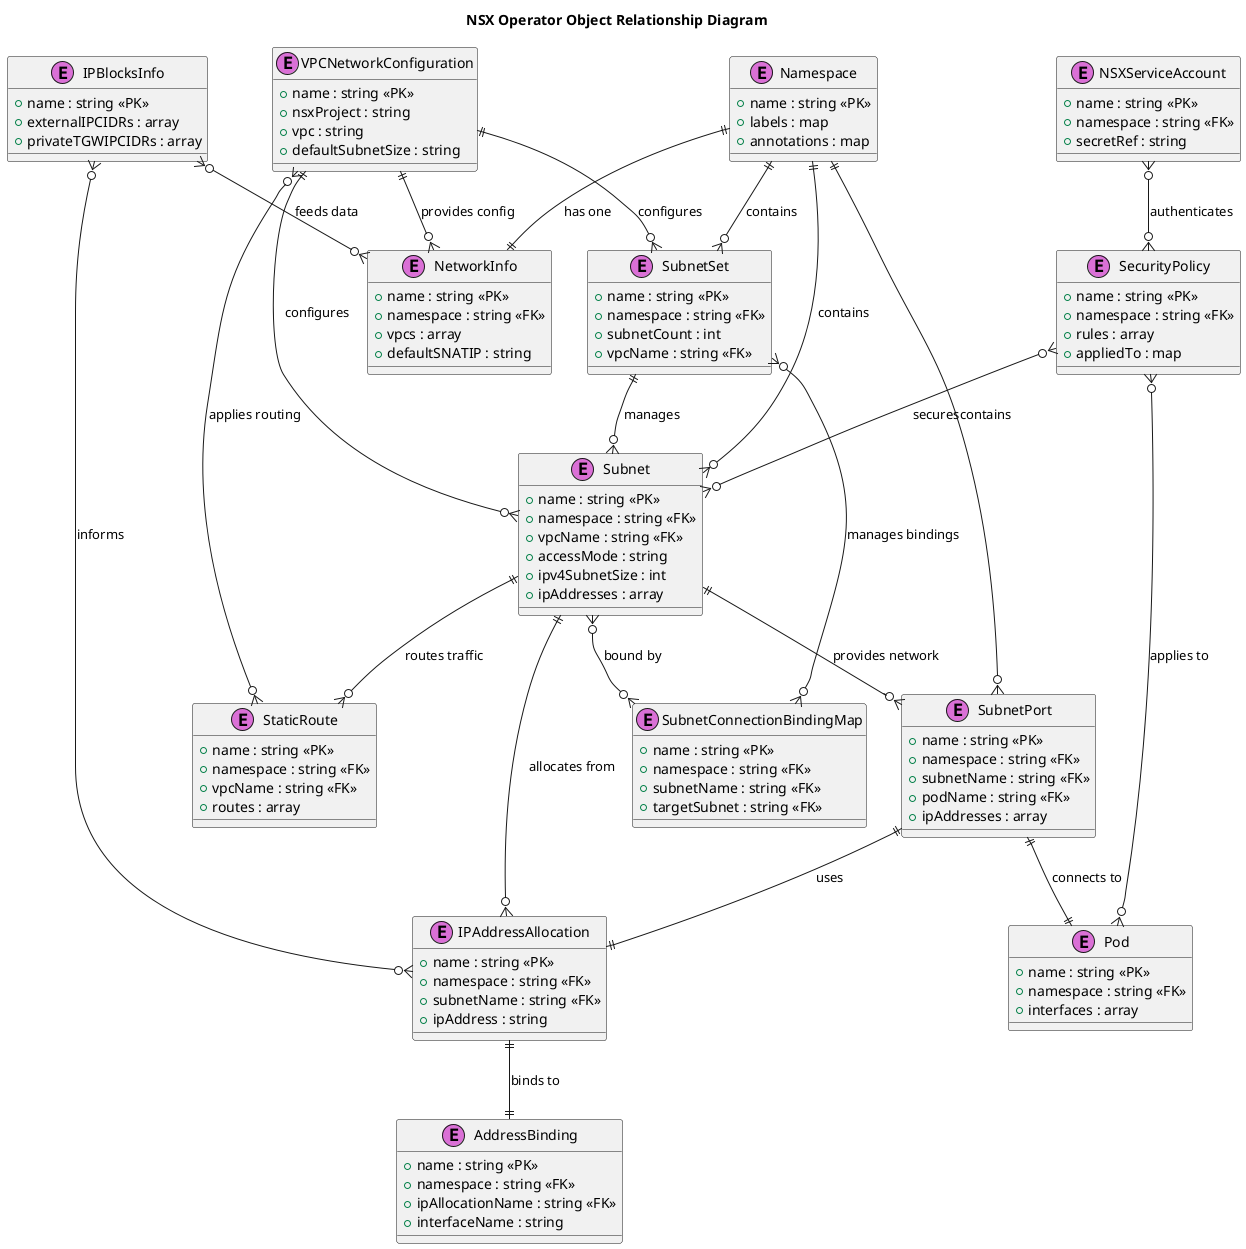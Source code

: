 @startuml
!define ENTITY(entityName) class entityName << (E,orchid) >>

title NSX Operator Object Relationship Diagram

' Cluster-scoped resources
ENTITY(VPCNetworkConfiguration) {
    + name : string <<PK>>
    + nsxProject : string
    + vpc : string
    + defaultSubnetSize : string
}

ENTITY(IPBlocksInfo) {
    + name : string <<PK>>
    + externalIPCIDRs : array
    + privateTGWIPCIDRs : array
}

' Namespace-scoped networking resources
ENTITY(Namespace) {
    + name : string <<PK>>
    + labels : map
    + annotations : map
}

ENTITY(Subnet) {
    + name : string <<PK>>
    + namespace : string <<FK>>
    + vpcName : string <<FK>>
    + accessMode : string
    + ipv4SubnetSize : int
    + ipAddresses : array
}

ENTITY(SubnetSet) {
    + name : string <<PK>>
    + namespace : string <<FK>>
    + subnetCount : int
    + vpcName : string <<FK>>
}

ENTITY(SubnetPort) {
    + name : string <<PK>>
    + namespace : string <<FK>>
    + subnetName : string <<FK>>
    + podName : string <<FK>>
    + ipAddresses : array
}

ENTITY(SubnetConnectionBindingMap) {
    + name : string <<PK>>
    + namespace : string <<FK>>
    + subnetName : string <<FK>>
    + targetSubnet : string <<FK>>
}

' Network information and services
ENTITY(NetworkInfo) {
    + name : string <<PK>>
    + namespace : string <<FK>>
    + vpcs : array
    + defaultSNATIP : string
}

ENTITY(StaticRoute) {
    + name : string <<PK>>
    + namespace : string <<FK>>
    + vpcName : string <<FK>>
    + routes : array
}

ENTITY(IPAddressAllocation) {
    + name : string <<PK>>
    + namespace : string <<FK>>
    + subnetName : string <<FK>>
    + ipAddress : string
}

ENTITY(AddressBinding) {
    + name : string <<PK>>
    + namespace : string <<FK>>
    + ipAllocationName : string <<FK>>
    + interfaceName : string
}

' Security resources
ENTITY(SecurityPolicy) {
    + name : string <<PK>>
    + namespace : string <<FK>>
    + rules : array
    + appliedTo : map
}

ENTITY(NSXServiceAccount) {
    + name : string <<PK>>
    + namespace : string <<FK>>
    + secretRef : string
}

' Kubernetes native resources
ENTITY(Pod) {
    + name : string <<PK>>
    + namespace : string <<FK>>
    + interfaces : array
}

' Relationship definitions with cardinality

' 1:N relationships
VPCNetworkConfiguration ||--o{ Subnet : configures
VPCNetworkConfiguration ||--o{ SubnetSet : configures
VPCNetworkConfiguration ||--o{ NetworkInfo : provides config

Namespace ||--o{ Subnet : contains
Namespace ||--o{ SubnetSet : contains
Namespace ||--o{ SubnetPort : contains
Namespace ||--|| NetworkInfo : has one

Subnet ||--o{ SubnetPort : provides network
Subnet ||--o{ IPAddressAllocation : allocates from
Subnet ||--o{ StaticRoute : routes traffic

SubnetSet ||--o{ Subnet : manages

IPAddressAllocation ||--|| AddressBinding : binds to
SubnetPort ||--|| IPAddressAllocation : uses
SubnetPort ||--|| Pod : connects to

' N:M relationships
Subnet }o--o{ SubnetConnectionBindingMap : bound by
SubnetSet }o--o{ SubnetConnectionBindingMap : manages bindings

SecurityPolicy }o--o{ Subnet : secures
SecurityPolicy }o--o{ Pod : applies to

IPBlocksInfo }o--o{ IPAddressAllocation : informs
IPBlocksInfo }o--o{ NetworkInfo : feeds data

' Special relationships
NSXServiceAccount }o--o{ SecurityPolicy : authenticates
StaticRoute }o--o{ VPCNetworkConfiguration : applies routing

@enduml
